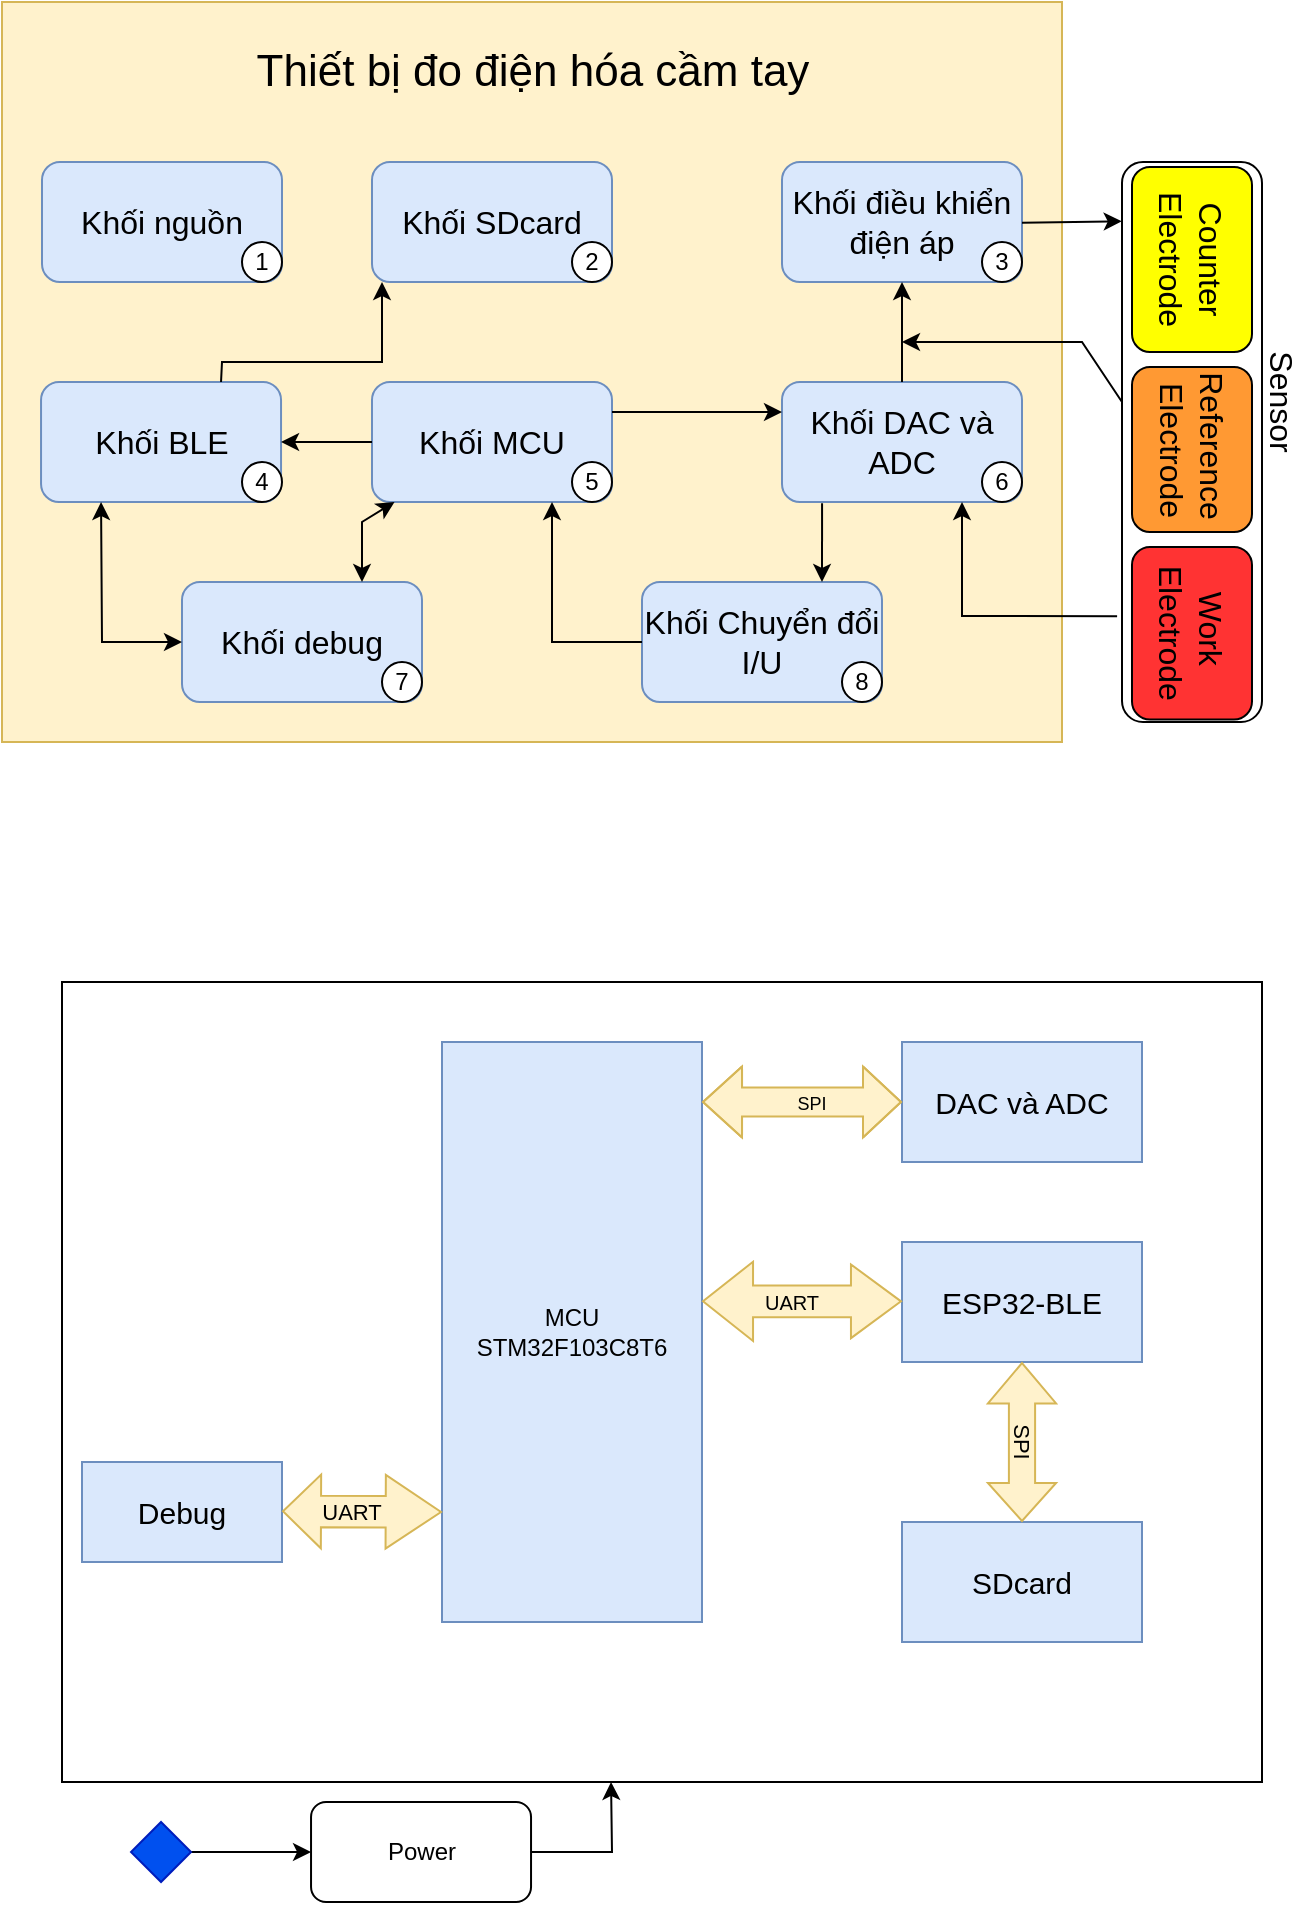 <mxfile version="24.6.3" type="github">
  <diagram name="Trang-1" id="jlrSxRIfaFYinMx3E_z8">
    <mxGraphModel dx="1044" dy="568" grid="0" gridSize="10" guides="1" tooltips="1" connect="1" arrows="1" fold="1" page="1" pageScale="1" pageWidth="850" pageHeight="1100" math="0" shadow="0">
      <root>
        <mxCell id="0" />
        <mxCell id="1" parent="0" />
        <mxCell id="ZDztYGWsGTLhu8t09ttq-1" value="" style="rounded=0;whiteSpace=wrap;html=1;fillColor=#fff2cc;strokeColor=#d6b656;" parent="1" vertex="1">
          <mxGeometry x="160" y="50" width="530" height="370" as="geometry" />
        </mxCell>
        <mxCell id="ZDztYGWsGTLhu8t09ttq-2" value="&lt;font style=&quot;font-size: 16px;&quot;&gt;Khối nguồn&lt;/font&gt;" style="rounded=1;whiteSpace=wrap;html=1;fillColor=#dae8fc;strokeColor=#6c8ebf;" parent="1" vertex="1">
          <mxGeometry x="180" y="130" width="120" height="60" as="geometry" />
        </mxCell>
        <mxCell id="ZDztYGWsGTLhu8t09ttq-5" value="&lt;font style=&quot;font-size: 16px;&quot;&gt;Khối BLE&lt;/font&gt;" style="rounded=1;whiteSpace=wrap;html=1;fillColor=#dae8fc;strokeColor=#6c8ebf;" parent="1" vertex="1">
          <mxGeometry x="179.52" y="240" width="120" height="60" as="geometry" />
        </mxCell>
        <mxCell id="ZDztYGWsGTLhu8t09ttq-6" value="&lt;font style=&quot;font-size: 16px;&quot;&gt;Khối SDcard&lt;/font&gt;" style="rounded=1;whiteSpace=wrap;html=1;fillColor=#dae8fc;strokeColor=#6c8ebf;" parent="1" vertex="1">
          <mxGeometry x="345" y="130" width="120" height="60" as="geometry" />
        </mxCell>
        <mxCell id="ZDztYGWsGTLhu8t09ttq-7" value="&lt;span style=&quot;font-size: 16px;&quot;&gt;Khối Chuyển đổi I/U&lt;/span&gt;" style="rounded=1;whiteSpace=wrap;html=1;fillColor=#dae8fc;strokeColor=#6c8ebf;" parent="1" vertex="1">
          <mxGeometry x="480" y="340" width="120" height="60" as="geometry" />
        </mxCell>
        <mxCell id="ZDztYGWsGTLhu8t09ttq-8" value="&lt;font style=&quot;font-size: 16px;&quot;&gt;Khối MCU&lt;/font&gt;" style="rounded=1;whiteSpace=wrap;html=1;fillColor=#dae8fc;strokeColor=#6c8ebf;" parent="1" vertex="1">
          <mxGeometry x="345" y="240" width="120" height="60" as="geometry" />
        </mxCell>
        <mxCell id="ZDztYGWsGTLhu8t09ttq-9" value="&lt;font style=&quot;font-size: 16px;&quot;&gt;Khối DAC và ADC&lt;/font&gt;" style="rounded=1;whiteSpace=wrap;html=1;fillColor=#dae8fc;strokeColor=#6c8ebf;" parent="1" vertex="1">
          <mxGeometry x="550" y="240" width="120" height="60" as="geometry" />
        </mxCell>
        <mxCell id="ZDztYGWsGTLhu8t09ttq-10" value="&lt;font style=&quot;font-size: 16px;&quot;&gt;Khối điều khiển điện áp&lt;/font&gt;" style="rounded=1;whiteSpace=wrap;html=1;fillColor=#dae8fc;strokeColor=#6c8ebf;" parent="1" vertex="1">
          <mxGeometry x="550" y="130" width="120" height="60" as="geometry" />
        </mxCell>
        <mxCell id="ZDztYGWsGTLhu8t09ttq-11" value="&lt;font style=&quot;font-size: 16px;&quot;&gt;Khối debug&lt;/font&gt;" style="rounded=1;whiteSpace=wrap;html=1;fillColor=#dae8fc;strokeColor=#6c8ebf;" parent="1" vertex="1">
          <mxGeometry x="250" y="340" width="120" height="60" as="geometry" />
        </mxCell>
        <mxCell id="ZDztYGWsGTLhu8t09ttq-13" value="1" style="ellipse;whiteSpace=wrap;html=1;aspect=fixed;" parent="1" vertex="1">
          <mxGeometry x="280" y="170" width="20" height="20" as="geometry" />
        </mxCell>
        <mxCell id="ZDztYGWsGTLhu8t09ttq-14" value="2" style="ellipse;whiteSpace=wrap;html=1;aspect=fixed;" parent="1" vertex="1">
          <mxGeometry x="445" y="170" width="20" height="20" as="geometry" />
        </mxCell>
        <mxCell id="ZDztYGWsGTLhu8t09ttq-15" value="3" style="ellipse;whiteSpace=wrap;html=1;aspect=fixed;" parent="1" vertex="1">
          <mxGeometry x="650" y="170" width="20" height="20" as="geometry" />
        </mxCell>
        <mxCell id="ZDztYGWsGTLhu8t09ttq-16" value="4" style="ellipse;whiteSpace=wrap;html=1;aspect=fixed;" parent="1" vertex="1">
          <mxGeometry x="280" y="280" width="20" height="20" as="geometry" />
        </mxCell>
        <mxCell id="ZDztYGWsGTLhu8t09ttq-17" value="5" style="ellipse;whiteSpace=wrap;html=1;aspect=fixed;" parent="1" vertex="1">
          <mxGeometry x="445" y="280" width="20" height="20" as="geometry" />
        </mxCell>
        <mxCell id="ZDztYGWsGTLhu8t09ttq-18" value="6" style="ellipse;whiteSpace=wrap;html=1;aspect=fixed;" parent="1" vertex="1">
          <mxGeometry x="650" y="280" width="20" height="20" as="geometry" />
        </mxCell>
        <mxCell id="ZDztYGWsGTLhu8t09ttq-19" value="7" style="ellipse;whiteSpace=wrap;html=1;aspect=fixed;" parent="1" vertex="1">
          <mxGeometry x="350" y="380" width="20" height="20" as="geometry" />
        </mxCell>
        <mxCell id="ZDztYGWsGTLhu8t09ttq-20" value="8" style="ellipse;whiteSpace=wrap;html=1;aspect=fixed;" parent="1" vertex="1">
          <mxGeometry x="580" y="380" width="20" height="20" as="geometry" />
        </mxCell>
        <mxCell id="ZDztYGWsGTLhu8t09ttq-23" value="&lt;font style=&quot;font-size: 22px;&quot;&gt;Thiết bị đo điện hóa cầm tay&lt;/font&gt;" style="text;html=1;align=center;verticalAlign=middle;whiteSpace=wrap;rounded=0;" parent="1" vertex="1">
          <mxGeometry x="268" y="70" width="315" height="30" as="geometry" />
        </mxCell>
        <mxCell id="ZDztYGWsGTLhu8t09ttq-24" value="" style="rounded=0;whiteSpace=wrap;html=1;" parent="1" vertex="1">
          <mxGeometry x="190" y="540" width="600" height="400" as="geometry" />
        </mxCell>
        <mxCell id="ZDztYGWsGTLhu8t09ttq-29" value="" style="edgeStyle=orthogonalEdgeStyle;rounded=0;orthogonalLoop=1;jettySize=auto;html=1;" parent="1" source="ZDztYGWsGTLhu8t09ttq-25" target="ZDztYGWsGTLhu8t09ttq-26" edge="1">
          <mxGeometry relative="1" as="geometry" />
        </mxCell>
        <mxCell id="ZDztYGWsGTLhu8t09ttq-25" value="" style="rhombus;whiteSpace=wrap;html=1;fillColor=#0050ef;fontColor=#ffffff;strokeColor=#001DBC;" parent="1" vertex="1">
          <mxGeometry x="224.52" y="960" width="30" height="30" as="geometry" />
        </mxCell>
        <mxCell id="ZDztYGWsGTLhu8t09ttq-30" style="edgeStyle=orthogonalEdgeStyle;rounded=0;orthogonalLoop=1;jettySize=auto;html=1;" parent="1" source="ZDztYGWsGTLhu8t09ttq-26" edge="1">
          <mxGeometry relative="1" as="geometry">
            <mxPoint x="464.52" y="940" as="targetPoint" />
          </mxGeometry>
        </mxCell>
        <mxCell id="ZDztYGWsGTLhu8t09ttq-26" value="Power" style="rounded=1;whiteSpace=wrap;html=1;" parent="1" vertex="1">
          <mxGeometry x="314.52" y="950" width="110" height="50" as="geometry" />
        </mxCell>
        <mxCell id="ZDztYGWsGTLhu8t09ttq-31" value="MCU&lt;br&gt;STM32F103C8T6" style="rounded=0;whiteSpace=wrap;html=1;fillColor=#dae8fc;strokeColor=#6c8ebf;" parent="1" vertex="1">
          <mxGeometry x="380" y="570" width="130" height="290" as="geometry" />
        </mxCell>
        <mxCell id="ZDztYGWsGTLhu8t09ttq-32" value="&lt;font style=&quot;font-size: 15px;&quot;&gt;DAC và ADC&lt;/font&gt;" style="rounded=0;whiteSpace=wrap;html=1;fillColor=#dae8fc;strokeColor=#6c8ebf;" parent="1" vertex="1">
          <mxGeometry x="610" y="570" width="120" height="60" as="geometry" />
        </mxCell>
        <mxCell id="ZDztYGWsGTLhu8t09ttq-33" value="" style="shape=flexArrow;endArrow=classic;startArrow=classic;html=1;rounded=0;entryX=0;entryY=0.5;entryDx=0;entryDy=0;width=14.483;startSize=6.172;fillColor=#fff2cc;strokeColor=#d6b656;" parent="1" target="ZDztYGWsGTLhu8t09ttq-32" edge="1">
          <mxGeometry width="100" height="100" relative="1" as="geometry">
            <mxPoint x="510" y="600" as="sourcePoint" />
            <mxPoint x="670" y="650" as="targetPoint" />
            <Array as="points">
              <mxPoint x="570" y="600" />
            </Array>
          </mxGeometry>
        </mxCell>
        <mxCell id="ZDztYGWsGTLhu8t09ttq-36" value="&lt;font style=&quot;font-size: 9px;&quot;&gt;SPI&lt;/font&gt;" style="text;html=1;align=center;verticalAlign=middle;whiteSpace=wrap;rounded=0;" parent="1" vertex="1">
          <mxGeometry x="550" y="595" width="30" height="10" as="geometry" />
        </mxCell>
        <mxCell id="ZDztYGWsGTLhu8t09ttq-40" value="&lt;span style=&quot;font-size: 15px;&quot;&gt;ESP32-BLE&lt;/span&gt;" style="rounded=0;whiteSpace=wrap;html=1;fillColor=#dae8fc;strokeColor=#6c8ebf;" parent="1" vertex="1">
          <mxGeometry x="610" y="670" width="120" height="60" as="geometry" />
        </mxCell>
        <mxCell id="ZDztYGWsGTLhu8t09ttq-41" value="" style="shape=flexArrow;endArrow=classic;startArrow=classic;html=1;rounded=0;exitX=1;exitY=0;exitDx=0;exitDy=0;entryX=0;entryY=0.5;entryDx=0;entryDy=0;startWidth=22.759;startSize=8.007;width=15.862;endSize=8.007;fillColor=#fff2cc;strokeColor=#d6b656;" parent="1" edge="1">
          <mxGeometry width="100" height="100" relative="1" as="geometry">
            <mxPoint x="510" y="699.66" as="sourcePoint" />
            <mxPoint x="610" y="699.66" as="targetPoint" />
            <Array as="points" />
          </mxGeometry>
        </mxCell>
        <mxCell id="ZDztYGWsGTLhu8t09ttq-43" value="&lt;font style=&quot;font-size: 10px;&quot;&gt;UART&lt;/font&gt;" style="text;html=1;align=center;verticalAlign=middle;whiteSpace=wrap;rounded=0;" parent="1" vertex="1">
          <mxGeometry x="540" y="695" width="30" height="10" as="geometry" />
        </mxCell>
        <mxCell id="ZDztYGWsGTLhu8t09ttq-44" value="&lt;span style=&quot;font-size: 15px;&quot;&gt;SDcard&lt;/span&gt;" style="rounded=0;whiteSpace=wrap;html=1;fillColor=#dae8fc;strokeColor=#6c8ebf;" parent="1" vertex="1">
          <mxGeometry x="610" y="810" width="120" height="60" as="geometry" />
        </mxCell>
        <mxCell id="ZDztYGWsGTLhu8t09ttq-45" value="" style="shape=flexArrow;endArrow=classic;startArrow=classic;html=1;rounded=0;exitX=0.5;exitY=1;exitDx=0;exitDy=0;entryX=0.5;entryY=0;entryDx=0;entryDy=0;width=13.103;startSize=6.407;fillColor=#fff2cc;strokeColor=#d6b656;" parent="1" source="ZDztYGWsGTLhu8t09ttq-40" target="ZDztYGWsGTLhu8t09ttq-44" edge="1">
          <mxGeometry width="100" height="100" relative="1" as="geometry">
            <mxPoint x="640" y="740" as="sourcePoint" />
            <mxPoint x="790" y="810.42" as="targetPoint" />
            <Array as="points" />
          </mxGeometry>
        </mxCell>
        <mxCell id="ZDztYGWsGTLhu8t09ttq-46" value="&lt;font style=&quot;font-size: 11px;&quot;&gt;SPI&lt;/font&gt;" style="text;html=1;align=center;verticalAlign=middle;whiteSpace=wrap;rounded=0;rotation=90;" parent="1" vertex="1">
          <mxGeometry x="655" y="760" width="30" height="20" as="geometry" />
        </mxCell>
        <mxCell id="ZDztYGWsGTLhu8t09ttq-50" value="&lt;span style=&quot;font-size: 15px;&quot;&gt;Debug&lt;/span&gt;" style="rounded=0;whiteSpace=wrap;html=1;fillColor=#dae8fc;strokeColor=#6c8ebf;" parent="1" vertex="1">
          <mxGeometry x="200" y="780" width="100" height="50" as="geometry" />
        </mxCell>
        <mxCell id="ZDztYGWsGTLhu8t09ttq-51" value="" style="shape=flexArrow;endArrow=classic;startArrow=classic;html=1;rounded=0;exitX=1;exitY=0;exitDx=0;exitDy=0;fillColor=#fff2cc;strokeColor=#d6b656;width=15.833;endSize=8.883;" parent="1" edge="1">
          <mxGeometry width="100" height="100" relative="1" as="geometry">
            <mxPoint x="300" y="804.66" as="sourcePoint" />
            <mxPoint x="380" y="805" as="targetPoint" />
            <Array as="points" />
          </mxGeometry>
        </mxCell>
        <mxCell id="ZDztYGWsGTLhu8t09ttq-52" value="&lt;font style=&quot;font-size: 11px;&quot;&gt;UART&lt;/font&gt;" style="text;html=1;align=center;verticalAlign=middle;whiteSpace=wrap;rounded=0;" parent="1" vertex="1">
          <mxGeometry x="320" y="800" width="30" height="10" as="geometry" />
        </mxCell>
        <mxCell id="6nDJosW_igDot7eLoXVJ-1" value="" style="rounded=1;whiteSpace=wrap;html=1;rotation=90;" parent="1" vertex="1">
          <mxGeometry x="615" y="235" width="280" height="70" as="geometry" />
        </mxCell>
        <mxCell id="6nDJosW_igDot7eLoXVJ-2" value="&lt;font style=&quot;font-size: 16px;&quot;&gt;Sensor&lt;/font&gt;" style="text;html=1;align=center;verticalAlign=middle;whiteSpace=wrap;rounded=0;rotation=90;" parent="1" vertex="1">
          <mxGeometry x="770" y="235" width="60" height="30" as="geometry" />
        </mxCell>
        <mxCell id="6nDJosW_igDot7eLoXVJ-3" value="" style="endArrow=classic;html=1;rounded=0;entryX=1;entryY=0.5;entryDx=0;entryDy=0;exitX=0;exitY=0.5;exitDx=0;exitDy=0;" parent="1" source="ZDztYGWsGTLhu8t09ttq-8" target="ZDztYGWsGTLhu8t09ttq-5" edge="1">
          <mxGeometry width="50" height="50" relative="1" as="geometry">
            <mxPoint x="400" y="240" as="sourcePoint" />
            <mxPoint x="450" y="190" as="targetPoint" />
          </mxGeometry>
        </mxCell>
        <mxCell id="6nDJosW_igDot7eLoXVJ-4" value="" style="endArrow=classic;html=1;rounded=0;exitX=0.75;exitY=0;exitDx=0;exitDy=0;entryX=0;entryY=1;entryDx=0;entryDy=0;" parent="1" source="ZDztYGWsGTLhu8t09ttq-5" edge="1">
          <mxGeometry width="50" height="50" relative="1" as="geometry">
            <mxPoint x="304.52" y="240" as="sourcePoint" />
            <mxPoint x="350" y="190" as="targetPoint" />
            <Array as="points">
              <mxPoint x="270" y="230" />
              <mxPoint x="350" y="230" />
            </Array>
          </mxGeometry>
        </mxCell>
        <mxCell id="6nDJosW_igDot7eLoXVJ-5" value="" style="endArrow=classic;html=1;rounded=0;exitX=1;exitY=0.25;exitDx=0;exitDy=0;entryX=0;entryY=0.25;entryDx=0;entryDy=0;" parent="1" source="ZDztYGWsGTLhu8t09ttq-8" target="ZDztYGWsGTLhu8t09ttq-9" edge="1">
          <mxGeometry width="50" height="50" relative="1" as="geometry">
            <mxPoint x="510" y="260" as="sourcePoint" />
            <mxPoint x="560" y="210" as="targetPoint" />
          </mxGeometry>
        </mxCell>
        <mxCell id="6nDJosW_igDot7eLoXVJ-6" value="" style="endArrow=classic;html=1;rounded=0;entryX=0.5;entryY=1;entryDx=0;entryDy=0;exitX=0.5;exitY=0;exitDx=0;exitDy=0;" parent="1" source="ZDztYGWsGTLhu8t09ttq-9" target="ZDztYGWsGTLhu8t09ttq-10" edge="1">
          <mxGeometry width="50" height="50" relative="1" as="geometry">
            <mxPoint x="510" y="260" as="sourcePoint" />
            <mxPoint x="560" y="210" as="targetPoint" />
          </mxGeometry>
        </mxCell>
        <mxCell id="6nDJosW_igDot7eLoXVJ-7" value="" style="rounded=1;whiteSpace=wrap;html=1;rotation=90;fillColor=#FFFF00;" parent="1" vertex="1">
          <mxGeometry x="708.75" y="148.75" width="92.5" height="60" as="geometry" />
        </mxCell>
        <mxCell id="6nDJosW_igDot7eLoXVJ-8" value="" style="rounded=1;whiteSpace=wrap;html=1;rotation=90;fillColor=#FF9933;" parent="1" vertex="1">
          <mxGeometry x="713.75" y="243.75" width="82.5" height="60" as="geometry" />
        </mxCell>
        <mxCell id="6nDJosW_igDot7eLoXVJ-9" value="" style="rounded=1;whiteSpace=wrap;html=1;rotation=90;fillColor=#FF3333;" parent="1" vertex="1">
          <mxGeometry x="711.87" y="335.63" width="86.25" height="60" as="geometry" />
        </mxCell>
        <mxCell id="6nDJosW_igDot7eLoXVJ-10" value="&lt;font style=&quot;font-size: 16px;&quot;&gt;Counter Electrode&lt;/font&gt;" style="text;html=1;align=center;verticalAlign=middle;whiteSpace=wrap;rounded=0;rotation=90;" parent="1" vertex="1">
          <mxGeometry x="721.24" y="163.75" width="67.5" height="30" as="geometry" />
        </mxCell>
        <mxCell id="6nDJosW_igDot7eLoXVJ-11" value="&lt;span style=&quot;font-size: 16px;&quot;&gt;Reference&amp;nbsp;&lt;/span&gt;&lt;div&gt;&lt;span style=&quot;font-size: 16px;&quot;&gt;Electrode&lt;/span&gt;&lt;/div&gt;" style="text;html=1;align=center;verticalAlign=middle;whiteSpace=wrap;rounded=0;rotation=90;" parent="1" vertex="1">
          <mxGeometry x="717.74" y="258.75" width="74.53" height="30" as="geometry" />
        </mxCell>
        <mxCell id="6nDJosW_igDot7eLoXVJ-12" value="&lt;span style=&quot;font-size: 16px;&quot;&gt;Work&amp;nbsp;&lt;/span&gt;&lt;div&gt;&lt;span style=&quot;font-size: 16px;&quot;&gt;Electrode&lt;/span&gt;&lt;/div&gt;" style="text;html=1;align=center;verticalAlign=middle;whiteSpace=wrap;rounded=0;rotation=90;" parent="1" vertex="1">
          <mxGeometry x="721.25" y="350.63" width="67.5" height="30" as="geometry" />
        </mxCell>
        <mxCell id="6nDJosW_igDot7eLoXVJ-13" value="" style="endArrow=classic;html=1;rounded=0;entryX=0.123;entryY=1.002;entryDx=0;entryDy=0;entryPerimeter=0;exitX=1;exitY=0.5;exitDx=0;exitDy=0;" parent="1" edge="1">
          <mxGeometry width="50" height="50" relative="1" as="geometry">
            <mxPoint x="670" y="160.37" as="sourcePoint" />
            <mxPoint x="719.86" y="159.62" as="targetPoint" />
          </mxGeometry>
        </mxCell>
        <mxCell id="6nDJosW_igDot7eLoXVJ-14" value="" style="endArrow=classic;html=1;rounded=0;" parent="1" edge="1">
          <mxGeometry width="50" height="50" relative="1" as="geometry">
            <mxPoint x="720" y="250" as="sourcePoint" />
            <mxPoint x="610" y="220" as="targetPoint" />
            <Array as="points">
              <mxPoint x="700" y="220" />
            </Array>
          </mxGeometry>
        </mxCell>
        <mxCell id="6nDJosW_igDot7eLoXVJ-15" value="" style="endArrow=classic;html=1;rounded=0;entryX=0.75;entryY=1;entryDx=0;entryDy=0;exitX=0.811;exitY=1.035;exitDx=0;exitDy=0;exitPerimeter=0;" parent="1" source="6nDJosW_igDot7eLoXVJ-1" target="ZDztYGWsGTLhu8t09ttq-9" edge="1">
          <mxGeometry width="50" height="50" relative="1" as="geometry">
            <mxPoint x="500" y="270" as="sourcePoint" />
            <mxPoint x="550" y="220" as="targetPoint" />
            <Array as="points">
              <mxPoint x="640" y="357" />
            </Array>
          </mxGeometry>
        </mxCell>
        <mxCell id="6nDJosW_igDot7eLoXVJ-16" value="" style="endArrow=classic;html=1;rounded=0;entryX=0.75;entryY=0;entryDx=0;entryDy=0;exitX=0.167;exitY=1.011;exitDx=0;exitDy=0;exitPerimeter=0;" parent="1" source="ZDztYGWsGTLhu8t09ttq-9" target="ZDztYGWsGTLhu8t09ttq-7" edge="1">
          <mxGeometry width="50" height="50" relative="1" as="geometry">
            <mxPoint x="490" y="260" as="sourcePoint" />
            <mxPoint x="550" y="220" as="targetPoint" />
          </mxGeometry>
        </mxCell>
        <mxCell id="6nDJosW_igDot7eLoXVJ-17" value="" style="endArrow=classic;html=1;rounded=0;exitX=0;exitY=0.5;exitDx=0;exitDy=0;entryX=0.75;entryY=1;entryDx=0;entryDy=0;" parent="1" source="ZDztYGWsGTLhu8t09ttq-7" target="ZDztYGWsGTLhu8t09ttq-8" edge="1">
          <mxGeometry width="50" height="50" relative="1" as="geometry">
            <mxPoint x="400" y="300" as="sourcePoint" />
            <mxPoint x="450" y="250" as="targetPoint" />
            <Array as="points">
              <mxPoint x="435" y="370" />
            </Array>
          </mxGeometry>
        </mxCell>
        <mxCell id="6nDJosW_igDot7eLoXVJ-21" value="" style="endArrow=classic;startArrow=classic;html=1;rounded=0;exitX=0.75;exitY=0;exitDx=0;exitDy=0;" parent="1" source="ZDztYGWsGTLhu8t09ttq-11" target="ZDztYGWsGTLhu8t09ttq-8" edge="1">
          <mxGeometry width="50" height="50" relative="1" as="geometry">
            <mxPoint x="400" y="300" as="sourcePoint" />
            <mxPoint x="450" y="250" as="targetPoint" />
            <Array as="points">
              <mxPoint x="340" y="310" />
            </Array>
          </mxGeometry>
        </mxCell>
        <mxCell id="6nDJosW_igDot7eLoXVJ-23" value="" style="endArrow=classic;startArrow=classic;html=1;rounded=0;exitX=0;exitY=0.5;exitDx=0;exitDy=0;entryX=0.25;entryY=1;entryDx=0;entryDy=0;" parent="1" source="ZDztYGWsGTLhu8t09ttq-11" target="ZDztYGWsGTLhu8t09ttq-5" edge="1">
          <mxGeometry width="50" height="50" relative="1" as="geometry">
            <mxPoint x="400" y="300" as="sourcePoint" />
            <mxPoint x="450" y="250" as="targetPoint" />
            <Array as="points">
              <mxPoint x="210" y="370" />
            </Array>
          </mxGeometry>
        </mxCell>
      </root>
    </mxGraphModel>
  </diagram>
</mxfile>
